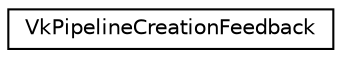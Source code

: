 digraph "Graphical Class Hierarchy"
{
 // LATEX_PDF_SIZE
  edge [fontname="Helvetica",fontsize="10",labelfontname="Helvetica",labelfontsize="10"];
  node [fontname="Helvetica",fontsize="10",shape=record];
  rankdir="LR";
  Node0 [label="VkPipelineCreationFeedback",height=0.2,width=0.4,color="black", fillcolor="white", style="filled",URL="$structVkPipelineCreationFeedback.html",tooltip=" "];
}
